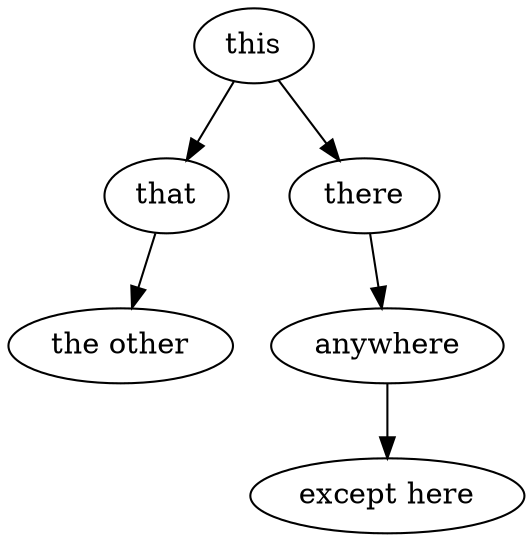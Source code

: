 digraph mark_johnson_graph
{
  this -> that;
  that -> "the other";
  this -> there;
  there -> anywhere;
  anywhere -> "except here";

} 